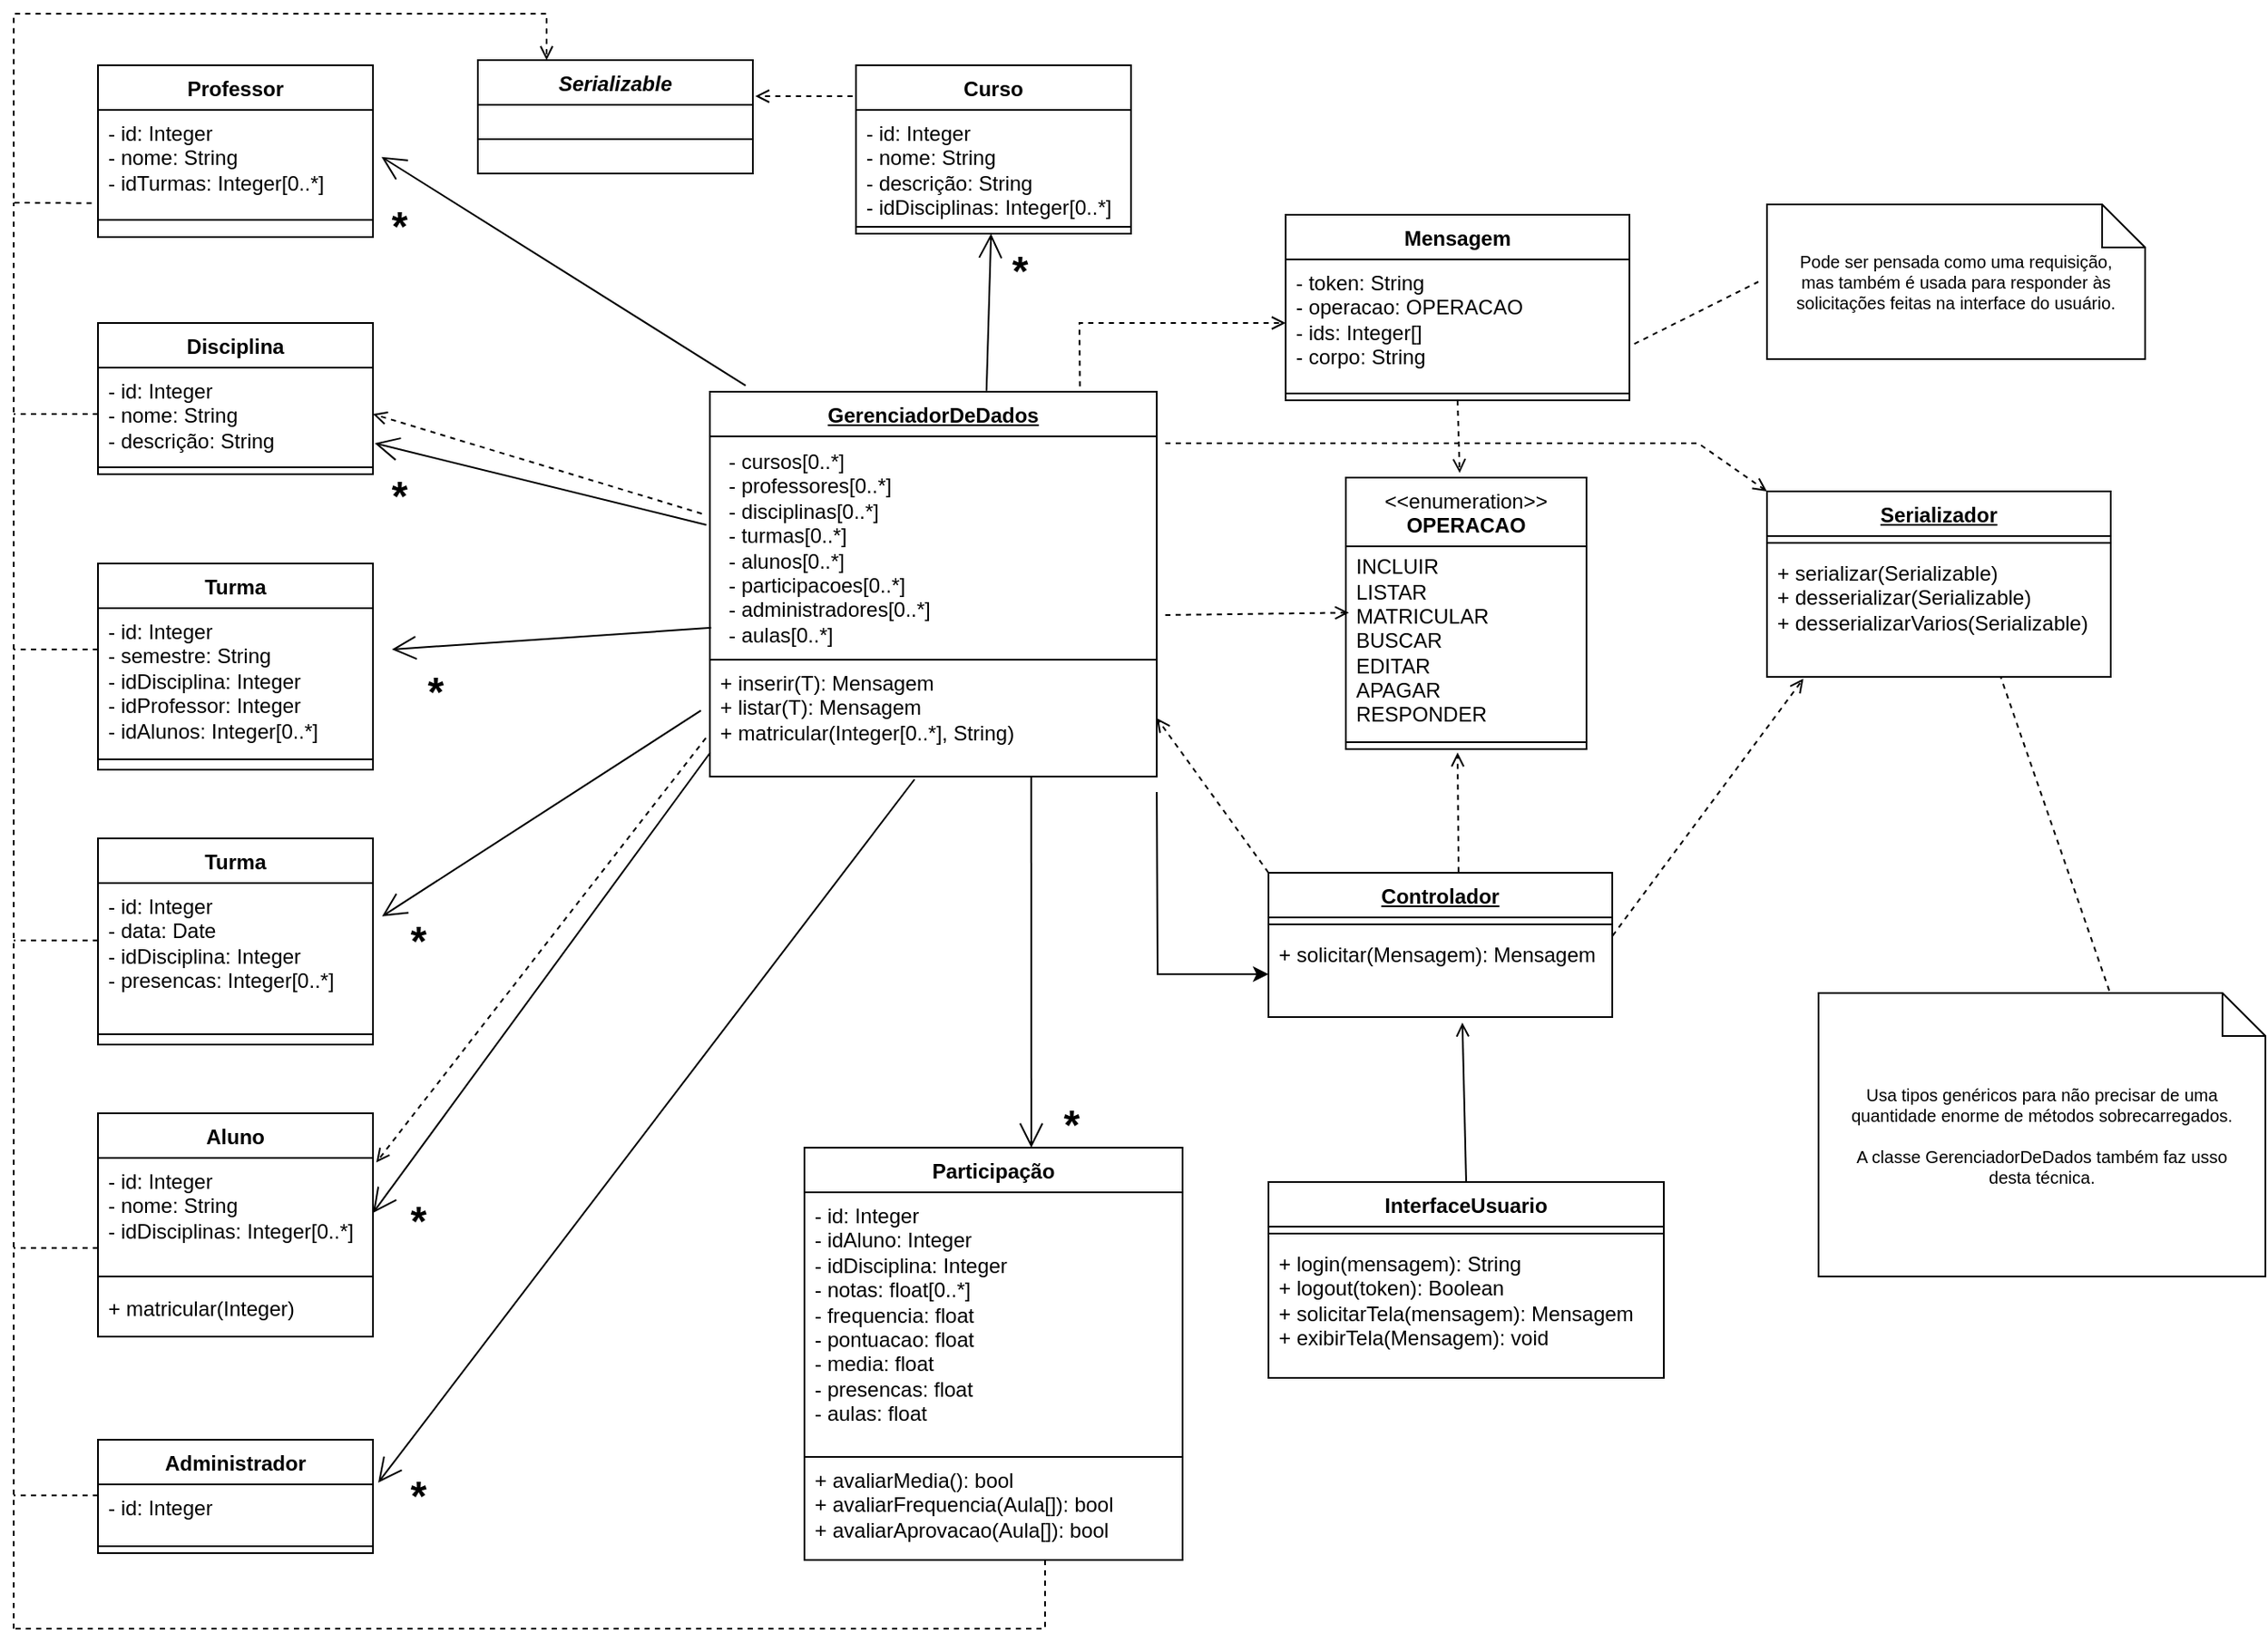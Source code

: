 <mxfile version="23.1.5" type="device">
  <diagram name="Página-1" id="evqLYOdlQefZDWV36I06">
    <mxGraphModel dx="2587" dy="2455" grid="1" gridSize="10" guides="1" tooltips="1" connect="1" arrows="1" fold="1" page="0" pageScale="1" pageWidth="827" pageHeight="1169" math="0" shadow="0">
      <root>
        <mxCell id="0" />
        <mxCell id="1" parent="0" />
        <mxCell id="RMKO6kotr09HRD4WkbEx-7" value="" style="endArrow=open;endFill=1;endSize=12;html=1;rounded=0;entryX=1.031;entryY=0.333;entryDx=0;entryDy=0;entryPerimeter=0;exitX=0.08;exitY=-0.016;exitDx=0;exitDy=0;exitPerimeter=0;" parent="1" source="RMKO6kotr09HRD4WkbEx-42" edge="1">
          <mxGeometry width="160" relative="1" as="geometry">
            <mxPoint x="-368.206" y="-887" as="sourcePoint" />
            <mxPoint x="-466.04" y="-1376.68" as="targetPoint" />
          </mxGeometry>
        </mxCell>
        <mxCell id="RMKO6kotr09HRD4WkbEx-8" value="" style="endArrow=open;endFill=1;endSize=12;html=1;rounded=0;exitX=-0.008;exitY=0.396;exitDx=0;exitDy=0;exitPerimeter=0;" parent="1" source="Co9PbLlmfqyVWT2DBjAQ-30" edge="1">
          <mxGeometry width="160" relative="1" as="geometry">
            <mxPoint x="-186.96" y="-1136.002" as="sourcePoint" />
            <mxPoint x="-470" y="-1210" as="targetPoint" />
          </mxGeometry>
        </mxCell>
        <mxCell id="RMKO6kotr09HRD4WkbEx-9" value="" style="endArrow=open;endFill=1;endSize=12;html=1;rounded=0;entryX=1;entryY=0.5;entryDx=0;entryDy=0;exitX=0.001;exitY=0.794;exitDx=0;exitDy=0;exitPerimeter=0;" parent="1" source="RMKO6kotr09HRD4WkbEx-45" target="RMKO6kotr09HRD4WkbEx-39" edge="1">
          <mxGeometry width="160" relative="1" as="geometry">
            <mxPoint x="-550" y="-753.306" as="sourcePoint" />
            <mxPoint x="-340" y="-750" as="targetPoint" />
          </mxGeometry>
        </mxCell>
        <mxCell id="RMKO6kotr09HRD4WkbEx-10" value="" style="endArrow=open;endFill=1;endSize=12;html=1;rounded=0;exitX=0.003;exitY=0.857;exitDx=0;exitDy=0;exitPerimeter=0;" parent="1" source="Co9PbLlmfqyVWT2DBjAQ-30" edge="1">
          <mxGeometry width="160" relative="1" as="geometry">
            <mxPoint x="-200" y="-950" as="sourcePoint" />
            <mxPoint x="-460" y="-1090" as="targetPoint" />
          </mxGeometry>
        </mxCell>
        <mxCell id="RMKO6kotr09HRD4WkbEx-18" value="Administrador" style="swimlane;fontStyle=1;align=center;verticalAlign=top;childLayout=stackLayout;horizontal=1;startSize=26;horizontalStack=0;resizeParent=1;resizeParentMax=0;resizeLast=0;collapsible=1;marginBottom=0;whiteSpace=wrap;html=1;" parent="1" vertex="1">
          <mxGeometry x="-631" y="-630" width="160" height="66" as="geometry" />
        </mxCell>
        <mxCell id="RMKO6kotr09HRD4WkbEx-19" value="- id: Integer" style="text;strokeColor=none;fillColor=none;align=left;verticalAlign=top;spacingLeft=4;spacingRight=4;overflow=hidden;rotatable=0;points=[[0,0.5],[1,0.5]];portConstraint=eastwest;whiteSpace=wrap;html=1;" parent="RMKO6kotr09HRD4WkbEx-18" vertex="1">
          <mxGeometry y="26" width="160" height="32" as="geometry" />
        </mxCell>
        <mxCell id="RMKO6kotr09HRD4WkbEx-20" value="" style="line;strokeWidth=1;fillColor=none;align=left;verticalAlign=middle;spacingTop=-1;spacingLeft=3;spacingRight=3;rotatable=0;labelPosition=right;points=[];portConstraint=eastwest;strokeColor=inherit;" parent="RMKO6kotr09HRD4WkbEx-18" vertex="1">
          <mxGeometry y="58" width="160" height="8" as="geometry" />
        </mxCell>
        <mxCell id="RMKO6kotr09HRD4WkbEx-22" value="InterfaceUsuario" style="swimlane;fontStyle=1;align=center;verticalAlign=top;childLayout=stackLayout;horizontal=1;startSize=26;horizontalStack=0;resizeParent=1;resizeParentMax=0;resizeLast=0;collapsible=1;marginBottom=0;whiteSpace=wrap;html=1;" parent="1" vertex="1">
          <mxGeometry x="50" y="-780" width="230" height="114" as="geometry" />
        </mxCell>
        <mxCell id="RMKO6kotr09HRD4WkbEx-24" value="" style="line;strokeWidth=1;fillColor=none;align=left;verticalAlign=middle;spacingTop=-1;spacingLeft=3;spacingRight=3;rotatable=0;labelPosition=right;points=[];portConstraint=eastwest;strokeColor=inherit;" parent="RMKO6kotr09HRD4WkbEx-22" vertex="1">
          <mxGeometry y="26" width="230" height="8" as="geometry" />
        </mxCell>
        <mxCell id="RMKO6kotr09HRD4WkbEx-25" value="+ login(mensagem): String&lt;br&gt;+ logout(token): Boolean&lt;br&gt;+ solicitarTela(mensagem): Mensagem&lt;br&gt;+ exibirTela(Mensagem): void" style="text;strokeColor=none;fillColor=none;align=left;verticalAlign=top;spacingLeft=4;spacingRight=4;overflow=hidden;rotatable=0;points=[[0,0.5],[1,0.5]];portConstraint=eastwest;whiteSpace=wrap;html=1;" parent="RMKO6kotr09HRD4WkbEx-22" vertex="1">
          <mxGeometry y="34" width="230" height="80" as="geometry" />
        </mxCell>
        <mxCell id="RMKO6kotr09HRD4WkbEx-26" value="Professor" style="swimlane;fontStyle=1;align=center;verticalAlign=top;childLayout=stackLayout;horizontal=1;startSize=26;horizontalStack=0;resizeParent=1;resizeParentMax=0;resizeLast=0;collapsible=1;marginBottom=0;whiteSpace=wrap;html=1;" parent="1" vertex="1">
          <mxGeometry x="-631" y="-1430" width="160" height="100" as="geometry" />
        </mxCell>
        <mxCell id="RMKO6kotr09HRD4WkbEx-27" value="- id: Integer&lt;br&gt;- nome: String&lt;br&gt;- idTurmas: Integer[0..*]" style="text;strokeColor=none;fillColor=none;align=left;verticalAlign=top;spacingLeft=4;spacingRight=4;overflow=hidden;rotatable=0;points=[[0,0.5],[1,0.5]];portConstraint=eastwest;whiteSpace=wrap;html=1;" parent="RMKO6kotr09HRD4WkbEx-26" vertex="1">
          <mxGeometry y="26" width="160" height="54" as="geometry" />
        </mxCell>
        <mxCell id="RMKO6kotr09HRD4WkbEx-28" value="" style="line;strokeWidth=1;fillColor=none;align=left;verticalAlign=middle;spacingTop=-1;spacingLeft=3;spacingRight=3;rotatable=0;labelPosition=right;points=[];portConstraint=eastwest;strokeColor=inherit;" parent="RMKO6kotr09HRD4WkbEx-26" vertex="1">
          <mxGeometry y="80" width="160" height="20" as="geometry" />
        </mxCell>
        <mxCell id="RMKO6kotr09HRD4WkbEx-30" value="Disciplina" style="swimlane;fontStyle=1;align=center;verticalAlign=top;childLayout=stackLayout;horizontal=1;startSize=26;horizontalStack=0;resizeParent=1;resizeParentMax=0;resizeLast=0;collapsible=1;marginBottom=0;whiteSpace=wrap;html=1;" parent="1" vertex="1">
          <mxGeometry x="-631" y="-1280" width="160" height="88" as="geometry" />
        </mxCell>
        <mxCell id="RMKO6kotr09HRD4WkbEx-31" value="- id: Integer&lt;div&gt;- nome: String&lt;/div&gt;- descrição: String" style="text;strokeColor=none;fillColor=none;align=left;verticalAlign=top;spacingLeft=4;spacingRight=4;overflow=hidden;rotatable=0;points=[[0,0.5],[1,0.5]];portConstraint=eastwest;whiteSpace=wrap;html=1;" parent="RMKO6kotr09HRD4WkbEx-30" vertex="1">
          <mxGeometry y="26" width="160" height="54" as="geometry" />
        </mxCell>
        <mxCell id="RMKO6kotr09HRD4WkbEx-32" value="" style="line;strokeWidth=1;fillColor=none;align=left;verticalAlign=middle;spacingTop=-1;spacingLeft=3;spacingRight=3;rotatable=0;labelPosition=right;points=[];portConstraint=eastwest;strokeColor=inherit;" parent="RMKO6kotr09HRD4WkbEx-30" vertex="1">
          <mxGeometry y="80" width="160" height="8" as="geometry" />
        </mxCell>
        <mxCell id="RMKO6kotr09HRD4WkbEx-34" value="Turma" style="swimlane;fontStyle=1;align=center;verticalAlign=top;childLayout=stackLayout;horizontal=1;startSize=26;horizontalStack=0;resizeParent=1;resizeParentMax=0;resizeLast=0;collapsible=1;marginBottom=0;whiteSpace=wrap;html=1;" parent="1" vertex="1">
          <mxGeometry x="-631" y="-1140" width="160" height="120" as="geometry" />
        </mxCell>
        <mxCell id="RMKO6kotr09HRD4WkbEx-35" value="&lt;div&gt;- id: Integer&lt;/div&gt;&lt;div&gt;- semestre: String&lt;br&gt;&lt;/div&gt;&lt;div&gt;- idDisciplina: Integer&lt;/div&gt;&lt;div&gt;- idProfessor: Integer&lt;/div&gt;&lt;div&gt;- idAlunos: Integer[0..*]&lt;/div&gt;" style="text;strokeColor=none;fillColor=none;align=left;verticalAlign=top;spacingLeft=4;spacingRight=4;overflow=hidden;rotatable=0;points=[[0,0.5],[1,0.5]];portConstraint=eastwest;whiteSpace=wrap;html=1;" parent="RMKO6kotr09HRD4WkbEx-34" vertex="1">
          <mxGeometry y="26" width="160" height="84" as="geometry" />
        </mxCell>
        <mxCell id="RMKO6kotr09HRD4WkbEx-36" value="" style="line;strokeWidth=1;fillColor=none;align=left;verticalAlign=middle;spacingTop=-1;spacingLeft=3;spacingRight=3;rotatable=0;labelPosition=right;points=[];portConstraint=eastwest;strokeColor=inherit;" parent="RMKO6kotr09HRD4WkbEx-34" vertex="1">
          <mxGeometry y="110" width="160" height="8" as="geometry" />
        </mxCell>
        <mxCell id="RMKO6kotr09HRD4WkbEx-37" value="&lt;div&gt;&lt;br&gt;&lt;/div&gt;" style="text;strokeColor=none;fillColor=none;align=left;verticalAlign=top;spacingLeft=4;spacingRight=4;overflow=hidden;rotatable=0;points=[[0,0.5],[1,0.5]];portConstraint=eastwest;whiteSpace=wrap;html=1;" parent="RMKO6kotr09HRD4WkbEx-34" vertex="1">
          <mxGeometry y="118" width="160" height="2" as="geometry" />
        </mxCell>
        <mxCell id="RMKO6kotr09HRD4WkbEx-38" value="Aluno" style="swimlane;fontStyle=1;align=center;verticalAlign=top;childLayout=stackLayout;horizontal=1;startSize=26;horizontalStack=0;resizeParent=1;resizeParentMax=0;resizeLast=0;collapsible=1;marginBottom=0;whiteSpace=wrap;html=1;" parent="1" vertex="1">
          <mxGeometry x="-631" y="-820" width="160" height="130" as="geometry" />
        </mxCell>
        <mxCell id="RMKO6kotr09HRD4WkbEx-39" value="&lt;div&gt;- id: Integer&lt;/div&gt;&lt;div&gt;- nome: String&lt;/div&gt;&lt;div&gt;- idDisciplinas: Integer[0..*]&lt;br&gt;&lt;/div&gt;" style="text;strokeColor=none;fillColor=none;align=left;verticalAlign=top;spacingLeft=4;spacingRight=4;overflow=hidden;rotatable=0;points=[[0,0.5],[1,0.5]];portConstraint=eastwest;whiteSpace=wrap;html=1;" parent="RMKO6kotr09HRD4WkbEx-38" vertex="1">
          <mxGeometry y="26" width="160" height="64" as="geometry" />
        </mxCell>
        <mxCell id="RMKO6kotr09HRD4WkbEx-40" value="" style="line;strokeWidth=1;fillColor=none;align=left;verticalAlign=middle;spacingTop=-1;spacingLeft=3;spacingRight=3;rotatable=0;labelPosition=right;points=[];portConstraint=eastwest;strokeColor=inherit;" parent="RMKO6kotr09HRD4WkbEx-38" vertex="1">
          <mxGeometry y="90" width="160" height="10" as="geometry" />
        </mxCell>
        <mxCell id="Co9PbLlmfqyVWT2DBjAQ-34" value="+ matricular(Integer)" style="text;strokeColor=none;fillColor=none;align=left;verticalAlign=top;spacingLeft=4;spacingRight=4;overflow=hidden;rotatable=0;points=[[0,0.5],[1,0.5]];portConstraint=eastwest;whiteSpace=wrap;html=1;" parent="RMKO6kotr09HRD4WkbEx-38" vertex="1">
          <mxGeometry y="100" width="160" height="30" as="geometry" />
        </mxCell>
        <mxCell id="RMKO6kotr09HRD4WkbEx-42" value="&lt;u&gt;GerenciadorDeDados&lt;/u&gt;" style="swimlane;fontStyle=1;align=center;verticalAlign=top;childLayout=stackLayout;horizontal=1;startSize=26;horizontalStack=0;resizeParent=1;resizeParentMax=0;resizeLast=0;collapsible=1;marginBottom=0;whiteSpace=wrap;html=1;" parent="1" vertex="1">
          <mxGeometry x="-275" y="-1240" width="260" height="224" as="geometry" />
        </mxCell>
        <mxCell id="Co9PbLlmfqyVWT2DBjAQ-30" value="- cursos[0..*]&lt;br&gt;- professores[0..*]&lt;br&gt;- disciplinas[0..*]&lt;br&gt;- turmas[0..*]&lt;br&gt;- alunos[0..*]&lt;br&gt;- participacoes[0..*]&lt;br&gt;- administradores[0..*]&lt;br&gt;- aulas[0..*]" style="text;html=1;align=left;verticalAlign=middle;resizable=0;points=[];autosize=1;strokeColor=default;fillColor=none;spacingLeft=9;" parent="RMKO6kotr09HRD4WkbEx-42" vertex="1">
          <mxGeometry y="26" width="260" height="130" as="geometry" />
        </mxCell>
        <mxCell id="RMKO6kotr09HRD4WkbEx-45" value="+ inserir(T): Mensagem&lt;br&gt;+ listar(T): Mensagem&lt;br&gt;+ matricular(Integer[0..*], String)" style="text;strokeColor=none;fillColor=none;align=left;verticalAlign=top;spacingLeft=4;spacingRight=4;overflow=hidden;rotatable=0;points=[[0,0.5],[1,0.5]];portConstraint=eastwest;whiteSpace=wrap;html=1;" parent="RMKO6kotr09HRD4WkbEx-42" vertex="1">
          <mxGeometry y="156" width="260" height="68" as="geometry" />
        </mxCell>
        <mxCell id="RMKO6kotr09HRD4WkbEx-46" value="Curso" style="swimlane;fontStyle=1;align=center;verticalAlign=top;childLayout=stackLayout;horizontal=1;startSize=26;horizontalStack=0;resizeParent=1;resizeParentMax=0;resizeLast=0;collapsible=1;marginBottom=0;whiteSpace=wrap;html=1;" parent="1" vertex="1">
          <mxGeometry x="-190" y="-1430" width="160" height="98" as="geometry" />
        </mxCell>
        <mxCell id="RMKO6kotr09HRD4WkbEx-47" value="&lt;div&gt;- id: Integer&lt;/div&gt;&lt;div&gt;- nome: String&lt;/div&gt;&lt;div&gt;- descrição: String&lt;br&gt;&lt;/div&gt;&lt;div&gt;- idDisciplinas: Integer[0..*]&lt;/div&gt;" style="text;strokeColor=none;fillColor=none;align=left;verticalAlign=top;spacingLeft=4;spacingRight=4;overflow=hidden;rotatable=0;points=[[0,0.5],[1,0.5]];portConstraint=eastwest;whiteSpace=wrap;html=1;" parent="RMKO6kotr09HRD4WkbEx-46" vertex="1">
          <mxGeometry y="26" width="160" height="64" as="geometry" />
        </mxCell>
        <mxCell id="RMKO6kotr09HRD4WkbEx-48" value="" style="line;strokeWidth=1;fillColor=none;align=left;verticalAlign=middle;spacingTop=-1;spacingLeft=3;spacingRight=3;rotatable=0;labelPosition=right;points=[];portConstraint=eastwest;strokeColor=inherit;" parent="RMKO6kotr09HRD4WkbEx-46" vertex="1">
          <mxGeometry y="90" width="160" height="8" as="geometry" />
        </mxCell>
        <mxCell id="RMKO6kotr09HRD4WkbEx-51" value="" style="endArrow=open;endFill=1;endSize=12;html=1;rounded=0;exitX=0.619;exitY=-0.003;exitDx=0;exitDy=0;exitPerimeter=0;" parent="1" source="RMKO6kotr09HRD4WkbEx-42" target="RMKO6kotr09HRD4WkbEx-46" edge="1">
          <mxGeometry width="160" relative="1" as="geometry">
            <mxPoint x="-531" y="-870" as="sourcePoint" />
            <mxPoint x="-419" y="-1040" as="targetPoint" />
          </mxGeometry>
        </mxCell>
        <mxCell id="RMKO6kotr09HRD4WkbEx-62" value="" style="endArrow=open;endFill=1;endSize=12;html=1;rounded=0;entryX=1.019;entryY=-0.031;entryDx=0;entryDy=0;entryPerimeter=0;exitX=0.458;exitY=1.024;exitDx=0;exitDy=0;exitPerimeter=0;" parent="1" source="RMKO6kotr09HRD4WkbEx-45" target="RMKO6kotr09HRD4WkbEx-19" edge="1">
          <mxGeometry width="160" relative="1" as="geometry">
            <mxPoint x="-130" y="-980" as="sourcePoint" />
            <mxPoint x="-117" y="-746" as="targetPoint" />
          </mxGeometry>
        </mxCell>
        <mxCell id="RMKO6kotr09HRD4WkbEx-67" value="Participação" style="swimlane;fontStyle=1;align=center;verticalAlign=top;childLayout=stackLayout;horizontal=1;startSize=26;horizontalStack=0;resizeParent=1;resizeParentMax=0;resizeLast=0;collapsible=1;marginBottom=0;whiteSpace=wrap;html=1;" parent="1" vertex="1">
          <mxGeometry x="-220" y="-800" width="220" height="240" as="geometry" />
        </mxCell>
        <mxCell id="RMKO6kotr09HRD4WkbEx-68" value="&lt;div&gt;- id: Integer&lt;/div&gt;&lt;div&gt;- idAluno: Integer&lt;/div&gt;&lt;div&gt;- idDisciplina: Integer&lt;/div&gt;&lt;div&gt;- notas: float[0..*]&lt;/div&gt;&lt;div&gt;- frequencia: float&lt;br&gt;&lt;/div&gt;&lt;div&gt;- pontuacao: float&lt;/div&gt;&lt;div&gt;- media: float&lt;/div&gt;&lt;div&gt;- presencas: float&lt;/div&gt;&lt;div&gt;- aulas: float&lt;/div&gt;" style="text;strokeColor=none;fillColor=none;align=left;verticalAlign=top;spacingLeft=4;spacingRight=4;overflow=hidden;rotatable=0;points=[[0,0.5],[1,0.5]];portConstraint=eastwest;whiteSpace=wrap;html=1;" parent="RMKO6kotr09HRD4WkbEx-67" vertex="1">
          <mxGeometry y="26" width="220" height="154" as="geometry" />
        </mxCell>
        <mxCell id="Co9PbLlmfqyVWT2DBjAQ-3" value="&lt;div&gt;+ avaliarMedia(): bool&lt;/div&gt;&lt;div&gt;+ avaliarFrequencia(Aula[]): bool&lt;/div&gt;&lt;div&gt;+ avaliarAprovacao(Aula[]): bool&lt;/div&gt;" style="text;strokeColor=default;fillColor=none;align=left;verticalAlign=top;spacingLeft=4;spacingRight=4;overflow=hidden;rotatable=0;points=[[0,0.5],[1,0.5]];portConstraint=eastwest;whiteSpace=wrap;html=1;" parent="RMKO6kotr09HRD4WkbEx-67" vertex="1">
          <mxGeometry y="180" width="220" height="60" as="geometry" />
        </mxCell>
        <mxCell id="RMKO6kotr09HRD4WkbEx-71" value="" style="endArrow=open;endFill=1;endSize=12;html=1;rounded=0;exitX=0.719;exitY=1.008;exitDx=0;exitDy=0;exitPerimeter=0;entryX=0.6;entryY=0;entryDx=0;entryDy=0;entryPerimeter=0;" parent="1" source="RMKO6kotr09HRD4WkbEx-45" target="RMKO6kotr09HRD4WkbEx-67" edge="1">
          <mxGeometry width="160" relative="1" as="geometry">
            <mxPoint x="-200" y="-974" as="sourcePoint" />
            <mxPoint x="-630" y="-956" as="targetPoint" />
          </mxGeometry>
        </mxCell>
        <mxCell id="RMKO6kotr09HRD4WkbEx-75" value="&lt;font style=&quot;font-size: 24px;&quot;&gt;*&lt;/font&gt;" style="text;align=center;fontStyle=1;verticalAlign=middle;spacingLeft=3;spacingRight=3;strokeColor=none;rotatable=0;points=[[0,0.5],[1,0.5]];portConstraint=eastwest;html=1;" parent="1" vertex="1">
          <mxGeometry x="-110" y="-1323" width="30" height="26" as="geometry" />
        </mxCell>
        <mxCell id="RMKO6kotr09HRD4WkbEx-76" value="&lt;font style=&quot;font-size: 24px;&quot;&gt;*&lt;/font&gt;" style="text;align=center;fontStyle=1;verticalAlign=middle;spacingLeft=3;spacingRight=3;strokeColor=none;rotatable=0;points=[[0,0.5],[1,0.5]];portConstraint=eastwest;html=1;" parent="1" vertex="1">
          <mxGeometry x="-471" y="-1349" width="30" height="26" as="geometry" />
        </mxCell>
        <mxCell id="RMKO6kotr09HRD4WkbEx-77" value="&lt;font style=&quot;font-size: 24px;&quot;&gt;*&lt;/font&gt;" style="text;align=center;fontStyle=1;verticalAlign=middle;spacingLeft=3;spacingRight=3;strokeColor=none;rotatable=0;points=[[0,0.5],[1,0.5]];portConstraint=eastwest;html=1;" parent="1" vertex="1">
          <mxGeometry x="-471" y="-1192" width="30" height="26" as="geometry" />
        </mxCell>
        <mxCell id="RMKO6kotr09HRD4WkbEx-78" value="&lt;font style=&quot;font-size: 24px;&quot;&gt;*&lt;/font&gt;" style="text;align=center;fontStyle=1;verticalAlign=middle;spacingLeft=3;spacingRight=3;strokeColor=none;rotatable=0;points=[[0,0.5],[1,0.5]];portConstraint=eastwest;html=1;" parent="1" vertex="1">
          <mxGeometry x="-450" y="-1080" width="30" height="30" as="geometry" />
        </mxCell>
        <mxCell id="RMKO6kotr09HRD4WkbEx-79" value="&lt;font style=&quot;font-size: 24px;&quot;&gt;*&lt;/font&gt;" style="text;align=center;fontStyle=1;verticalAlign=middle;spacingLeft=3;spacingRight=3;strokeColor=none;rotatable=0;points=[[0,0.5],[1,0.5]];portConstraint=eastwest;html=1;" parent="1" vertex="1">
          <mxGeometry x="-460" y="-770" width="30" height="26" as="geometry" />
        </mxCell>
        <mxCell id="RMKO6kotr09HRD4WkbEx-80" value="&lt;font style=&quot;font-size: 24px;&quot;&gt;*&lt;/font&gt;" style="text;align=center;fontStyle=1;verticalAlign=middle;spacingLeft=3;spacingRight=3;strokeColor=none;rotatable=0;points=[[0,0.5],[1,0.5]];portConstraint=eastwest;html=1;" parent="1" vertex="1">
          <mxGeometry x="-460" y="-610" width="30" height="25" as="geometry" />
        </mxCell>
        <mxCell id="RMKO6kotr09HRD4WkbEx-81" value="&lt;font style=&quot;font-size: 24px;&quot;&gt;*&lt;/font&gt;" style="text;align=center;fontStyle=1;verticalAlign=middle;spacingLeft=3;spacingRight=3;strokeColor=none;rotatable=0;points=[[0,0.5],[1,0.5]];portConstraint=eastwest;html=1;" parent="1" vertex="1">
          <mxGeometry x="-80" y="-826" width="30" height="26" as="geometry" />
        </mxCell>
        <mxCell id="emz3BBwZMGsStCKL-ABv-24" value="&lt;u&gt;Controlador&lt;/u&gt;" style="swimlane;fontStyle=1;align=center;verticalAlign=top;childLayout=stackLayout;horizontal=1;startSize=26;horizontalStack=0;resizeParent=1;resizeParentMax=0;resizeLast=0;collapsible=1;marginBottom=0;whiteSpace=wrap;html=1;" parent="1" vertex="1">
          <mxGeometry x="50" y="-960" width="200" height="84" as="geometry" />
        </mxCell>
        <mxCell id="emz3BBwZMGsStCKL-ABv-26" value="" style="line;strokeWidth=1;fillColor=none;align=left;verticalAlign=middle;spacingTop=-1;spacingLeft=3;spacingRight=3;rotatable=0;labelPosition=right;points=[];portConstraint=eastwest;strokeColor=inherit;" parent="emz3BBwZMGsStCKL-ABv-24" vertex="1">
          <mxGeometry y="26" width="200" height="8" as="geometry" />
        </mxCell>
        <mxCell id="emz3BBwZMGsStCKL-ABv-27" value="+ solicitar(Mensagem): Mensagem" style="text;strokeColor=none;fillColor=none;align=left;verticalAlign=top;spacingLeft=4;spacingRight=4;overflow=hidden;rotatable=0;points=[[0,0.5],[1,0.5]];portConstraint=eastwest;whiteSpace=wrap;html=1;" parent="emz3BBwZMGsStCKL-ABv-24" vertex="1">
          <mxGeometry y="34" width="200" height="50" as="geometry" />
        </mxCell>
        <mxCell id="emz3BBwZMGsStCKL-ABv-36" value="Mensagem" style="swimlane;fontStyle=1;align=center;verticalAlign=top;childLayout=stackLayout;horizontal=1;startSize=26;horizontalStack=0;resizeParent=1;resizeParentMax=0;resizeLast=0;collapsible=1;marginBottom=0;whiteSpace=wrap;html=1;" parent="1" vertex="1">
          <mxGeometry x="60" y="-1343" width="200" height="108" as="geometry" />
        </mxCell>
        <mxCell id="emz3BBwZMGsStCKL-ABv-37" value="- token: String&lt;br&gt;- operacao: OPERACAO&lt;div&gt;- ids: Integer[]&lt;/div&gt;&lt;div&gt;- corpo: String&lt;/div&gt;" style="text;strokeColor=none;fillColor=none;align=left;verticalAlign=top;spacingLeft=4;spacingRight=4;overflow=hidden;rotatable=0;points=[[0,0.5],[1,0.5]];portConstraint=eastwest;whiteSpace=wrap;html=1;" parent="emz3BBwZMGsStCKL-ABv-36" vertex="1">
          <mxGeometry y="26" width="200" height="74" as="geometry" />
        </mxCell>
        <mxCell id="emz3BBwZMGsStCKL-ABv-38" value="" style="line;strokeWidth=1;fillColor=none;align=left;verticalAlign=middle;spacingTop=-1;spacingLeft=3;spacingRight=3;rotatable=0;labelPosition=right;points=[];portConstraint=eastwest;strokeColor=inherit;" parent="emz3BBwZMGsStCKL-ABv-36" vertex="1">
          <mxGeometry y="100" width="200" height="8" as="geometry" />
        </mxCell>
        <mxCell id="emz3BBwZMGsStCKL-ABv-43" value="&amp;lt;&amp;lt;enumeration&amp;gt;&amp;gt;&lt;br&gt;&lt;b&gt;OPERACAO&lt;/b&gt;" style="swimlane;fontStyle=0;align=center;verticalAlign=top;childLayout=stackLayout;horizontal=1;startSize=40;horizontalStack=0;resizeParent=1;resizeParentMax=0;resizeLast=0;collapsible=0;marginBottom=0;html=1;whiteSpace=wrap;" parent="1" vertex="1">
          <mxGeometry x="95" y="-1190" width="140" height="158" as="geometry" />
        </mxCell>
        <mxCell id="emz3BBwZMGsStCKL-ABv-45" value="INCLUIR&lt;br&gt;LISTAR&lt;br&gt;MATRICULAR&lt;br&gt;BUSCAR&lt;br&gt;EDITAR&lt;br&gt;APAGAR&lt;br&gt;RESPONDER" style="text;html=1;strokeColor=none;fillColor=none;align=left;verticalAlign=middle;spacingLeft=4;spacingRight=4;overflow=hidden;rotatable=0;points=[[0,0.5],[1,0.5]];portConstraint=eastwest;whiteSpace=wrap;" parent="emz3BBwZMGsStCKL-ABv-43" vertex="1">
          <mxGeometry y="40" width="140" height="110" as="geometry" />
        </mxCell>
        <mxCell id="emz3BBwZMGsStCKL-ABv-48" value="" style="line;strokeWidth=1;fillColor=none;align=left;verticalAlign=middle;spacingTop=-1;spacingLeft=3;spacingRight=3;rotatable=0;labelPosition=right;points=[];portConstraint=eastwest;" parent="emz3BBwZMGsStCKL-ABv-43" vertex="1">
          <mxGeometry y="150" width="140" height="8" as="geometry" />
        </mxCell>
        <mxCell id="emz3BBwZMGsStCKL-ABv-51" style="rounded=0;orthogonalLoop=1;jettySize=auto;html=1;dashed=1;endArrow=open;endFill=0;entryX=0;entryY=0;entryDx=0;entryDy=0;" parent="1" target="Co9PbLlmfqyVWT2DBjAQ-35" edge="1">
          <mxGeometry relative="1" as="geometry">
            <mxPoint x="-10" y="-1210" as="sourcePoint" />
            <mxPoint x="340" y="-1210" as="targetPoint" />
            <Array as="points">
              <mxPoint x="300" y="-1210" />
            </Array>
          </mxGeometry>
        </mxCell>
        <mxCell id="emz3BBwZMGsStCKL-ABv-60" style="rounded=0;orthogonalLoop=1;jettySize=auto;html=1;endArrow=open;endFill=0;exitX=0.5;exitY=0;exitDx=0;exitDy=0;entryX=0.564;entryY=1.064;entryDx=0;entryDy=0;entryPerimeter=0;" parent="1" source="RMKO6kotr09HRD4WkbEx-22" target="emz3BBwZMGsStCKL-ABv-27" edge="1">
          <mxGeometry relative="1" as="geometry">
            <mxPoint x="382" y="-1063.5" as="sourcePoint" />
            <mxPoint x="250.38" y="-1060.008" as="targetPoint" />
          </mxGeometry>
        </mxCell>
        <mxCell id="emz3BBwZMGsStCKL-ABv-65" style="rounded=0;orthogonalLoop=1;jettySize=auto;html=1;endArrow=open;endFill=0;entryX=1;entryY=0.5;entryDx=0;entryDy=0;dashed=1;exitX=0;exitY=0;exitDx=0;exitDy=0;" parent="1" source="emz3BBwZMGsStCKL-ABv-24" target="RMKO6kotr09HRD4WkbEx-45" edge="1">
          <mxGeometry relative="1" as="geometry">
            <mxPoint x="40" y="-1050" as="sourcePoint" />
            <mxPoint x="-30" y="-984" as="targetPoint" />
          </mxGeometry>
        </mxCell>
        <mxCell id="emz3BBwZMGsStCKL-ABv-67" value="&lt;blockquote style=&quot;margin: 0 0 0 40px; border: none; padding: 0px;&quot;&gt;&lt;/blockquote&gt;&lt;blockquote style=&quot;margin: 0 0 0 40px; border: none; padding: 0px;&quot;&gt;&lt;/blockquote&gt;&lt;span style=&quot;background-color: initial; font-size: 10px;&quot;&gt;&lt;div style=&quot;&quot;&gt;Pode ser pensada como uma requisição, mas também é usada para responder às solicitações feitas na interface do usuário.&lt;/div&gt;&lt;/span&gt;&lt;blockquote style=&quot;margin: 0 0 0 40px; border: none; padding: 0px;&quot;&gt;&lt;/blockquote&gt;&lt;blockquote style=&quot;margin: 0 0 0 40px; border: none; padding: 0px;&quot;&gt;&lt;/blockquote&gt;" style="shape=note2;boundedLbl=1;whiteSpace=wrap;html=1;size=25;verticalAlign=middle;align=center;perimeterSpacing=5;spacing=13;" parent="1" vertex="1">
          <mxGeometry x="340" y="-1349" width="220" height="90" as="geometry" />
        </mxCell>
        <mxCell id="emz3BBwZMGsStCKL-ABv-68" style="rounded=0;orthogonalLoop=1;jettySize=auto;html=1;entryX=0;entryY=0.5;entryDx=0;entryDy=0;endArrow=none;endFill=0;dashed=1;exitX=1.014;exitY=0.665;exitDx=0;exitDy=0;exitPerimeter=0;entryPerimeter=0;" parent="1" source="emz3BBwZMGsStCKL-ABv-37" target="emz3BBwZMGsStCKL-ABv-67" edge="1">
          <mxGeometry relative="1" as="geometry">
            <mxPoint x="510" y="-1294.75" as="sourcePoint" />
            <mxPoint x="450" y="-1400.75" as="targetPoint" />
          </mxGeometry>
        </mxCell>
        <mxCell id="jgdFR0qIxsH-nrW1u-S5-1" style="rounded=0;orthogonalLoop=1;jettySize=auto;html=1;dashed=1;endArrow=open;endFill=0;exitX=0.828;exitY=-0.014;exitDx=0;exitDy=0;entryX=0;entryY=0.5;entryDx=0;entryDy=0;exitPerimeter=0;" parent="1" source="RMKO6kotr09HRD4WkbEx-42" target="emz3BBwZMGsStCKL-ABv-37" edge="1">
          <mxGeometry relative="1" as="geometry">
            <mxPoint x="380" y="-1263" as="sourcePoint" />
            <mxPoint x="218" y="-1389" as="targetPoint" />
            <Array as="points">
              <mxPoint x="-60" y="-1280" />
            </Array>
          </mxGeometry>
        </mxCell>
        <mxCell id="Co9PbLlmfqyVWT2DBjAQ-7" value="Turma" style="swimlane;fontStyle=1;align=center;verticalAlign=top;childLayout=stackLayout;horizontal=1;startSize=26;horizontalStack=0;resizeParent=1;resizeParentMax=0;resizeLast=0;collapsible=1;marginBottom=0;whiteSpace=wrap;html=1;" parent="1" vertex="1">
          <mxGeometry x="-631" y="-980" width="160" height="120" as="geometry" />
        </mxCell>
        <mxCell id="Co9PbLlmfqyVWT2DBjAQ-8" value="&lt;div&gt;- id: Integer&lt;/div&gt;&lt;div&gt;- data: Date&lt;br&gt;&lt;/div&gt;&lt;div&gt;- idDisciplina: Integer&lt;/div&gt;&lt;div&gt;- presencas: Integer[0..*]&lt;/div&gt;" style="text;strokeColor=none;fillColor=none;align=left;verticalAlign=top;spacingLeft=4;spacingRight=4;overflow=hidden;rotatable=0;points=[[0,0.5],[1,0.5]];portConstraint=eastwest;whiteSpace=wrap;html=1;" parent="Co9PbLlmfqyVWT2DBjAQ-7" vertex="1">
          <mxGeometry y="26" width="160" height="84" as="geometry" />
        </mxCell>
        <mxCell id="Co9PbLlmfqyVWT2DBjAQ-9" value="" style="line;strokeWidth=1;fillColor=none;align=left;verticalAlign=middle;spacingTop=-1;spacingLeft=3;spacingRight=3;rotatable=0;labelPosition=right;points=[];portConstraint=eastwest;strokeColor=inherit;" parent="Co9PbLlmfqyVWT2DBjAQ-7" vertex="1">
          <mxGeometry y="110" width="160" height="8" as="geometry" />
        </mxCell>
        <mxCell id="Co9PbLlmfqyVWT2DBjAQ-10" value="&lt;div&gt;&lt;br&gt;&lt;/div&gt;" style="text;strokeColor=none;fillColor=none;align=left;verticalAlign=top;spacingLeft=4;spacingRight=4;overflow=hidden;rotatable=0;points=[[0,0.5],[1,0.5]];portConstraint=eastwest;whiteSpace=wrap;html=1;" parent="Co9PbLlmfqyVWT2DBjAQ-7" vertex="1">
          <mxGeometry y="118" width="160" height="2" as="geometry" />
        </mxCell>
        <mxCell id="Co9PbLlmfqyVWT2DBjAQ-11" value="&lt;font style=&quot;font-size: 24px;&quot;&gt;*&lt;/font&gt;" style="text;align=center;fontStyle=1;verticalAlign=middle;spacingLeft=3;spacingRight=3;strokeColor=none;rotatable=0;points=[[0,0.5],[1,0.5]];portConstraint=eastwest;html=1;" parent="1" vertex="1">
          <mxGeometry x="-460" y="-935" width="30" height="30" as="geometry" />
        </mxCell>
        <mxCell id="Co9PbLlmfqyVWT2DBjAQ-12" value="" style="endArrow=open;endFill=1;endSize=12;html=1;rounded=0;exitX=-0.02;exitY=0.435;exitDx=0;exitDy=0;exitPerimeter=0;entryX=1.033;entryY=0.231;entryDx=0;entryDy=0;entryPerimeter=0;" parent="1" source="RMKO6kotr09HRD4WkbEx-45" target="Co9PbLlmfqyVWT2DBjAQ-8" edge="1">
          <mxGeometry width="160" relative="1" as="geometry">
            <mxPoint x="-269" y="-1059" as="sourcePoint" />
            <mxPoint x="-460" y="-1050" as="targetPoint" />
          </mxGeometry>
        </mxCell>
        <mxCell id="Co9PbLlmfqyVWT2DBjAQ-13" value="&lt;i&gt;Serializable&lt;/i&gt;&lt;div&gt;&lt;br/&gt;&lt;/div&gt;" style="swimlane;fontStyle=1;align=center;verticalAlign=top;childLayout=stackLayout;horizontal=1;startSize=26;horizontalStack=0;resizeParent=1;resizeParentMax=0;resizeLast=0;collapsible=1;marginBottom=0;whiteSpace=wrap;html=1;" parent="1" vertex="1">
          <mxGeometry x="-410" y="-1433" width="160" height="66" as="geometry" />
        </mxCell>
        <mxCell id="Co9PbLlmfqyVWT2DBjAQ-15" value="" style="line;strokeWidth=1;fillColor=none;align=left;verticalAlign=middle;spacingTop=-1;spacingLeft=3;spacingRight=3;rotatable=0;labelPosition=right;points=[];portConstraint=eastwest;strokeColor=inherit;" parent="Co9PbLlmfqyVWT2DBjAQ-13" vertex="1">
          <mxGeometry y="26" width="160" height="40" as="geometry" />
        </mxCell>
        <mxCell id="Co9PbLlmfqyVWT2DBjAQ-18" style="rounded=0;orthogonalLoop=1;jettySize=auto;html=1;dashed=1;endArrow=none;endFill=0;" parent="1" edge="1">
          <mxGeometry relative="1" as="geometry">
            <mxPoint x="-680" y="-520" as="sourcePoint" />
            <mxPoint x="-680" y="-1350" as="targetPoint" />
          </mxGeometry>
        </mxCell>
        <mxCell id="Co9PbLlmfqyVWT2DBjAQ-21" style="rounded=0;orthogonalLoop=1;jettySize=auto;html=1;dashed=1;endArrow=open;endFill=0;entryX=0.25;entryY=0;entryDx=0;entryDy=0;exitX=-0.023;exitY=1.005;exitDx=0;exitDy=0;exitPerimeter=0;" parent="1" source="RMKO6kotr09HRD4WkbEx-27" target="Co9PbLlmfqyVWT2DBjAQ-13" edge="1">
          <mxGeometry relative="1" as="geometry">
            <mxPoint x="-680" y="-1240" as="sourcePoint" />
            <mxPoint x="-370" y="-1470" as="targetPoint" />
            <Array as="points">
              <mxPoint x="-680" y="-1350" />
              <mxPoint x="-680" y="-1460" />
              <mxPoint x="-370" y="-1460" />
            </Array>
          </mxGeometry>
        </mxCell>
        <mxCell id="Co9PbLlmfqyVWT2DBjAQ-24" style="rounded=0;orthogonalLoop=1;jettySize=auto;html=1;dashed=1;endArrow=none;endFill=0;exitX=0;exitY=0.5;exitDx=0;exitDy=0;" parent="1" source="RMKO6kotr09HRD4WkbEx-31" edge="1">
          <mxGeometry relative="1" as="geometry">
            <mxPoint x="-670" y="-580" as="sourcePoint" />
            <mxPoint x="-680" y="-1227" as="targetPoint" />
          </mxGeometry>
        </mxCell>
        <mxCell id="Co9PbLlmfqyVWT2DBjAQ-25" style="rounded=0;orthogonalLoop=1;jettySize=auto;html=1;dashed=1;endArrow=none;endFill=0;exitX=0;exitY=0.5;exitDx=0;exitDy=0;" parent="1" edge="1">
          <mxGeometry relative="1" as="geometry">
            <mxPoint x="-631" y="-1090" as="sourcePoint" />
            <mxPoint x="-680" y="-1090" as="targetPoint" />
          </mxGeometry>
        </mxCell>
        <mxCell id="Co9PbLlmfqyVWT2DBjAQ-26" style="rounded=0;orthogonalLoop=1;jettySize=auto;html=1;dashed=1;endArrow=none;endFill=0;exitX=0;exitY=0.5;exitDx=0;exitDy=0;" parent="1" edge="1">
          <mxGeometry relative="1" as="geometry">
            <mxPoint x="-631" y="-920.62" as="sourcePoint" />
            <mxPoint x="-680" y="-920.62" as="targetPoint" />
          </mxGeometry>
        </mxCell>
        <mxCell id="Co9PbLlmfqyVWT2DBjAQ-27" style="rounded=0;orthogonalLoop=1;jettySize=auto;html=1;dashed=1;endArrow=none;endFill=0;exitX=0;exitY=0.5;exitDx=0;exitDy=0;" parent="1" edge="1">
          <mxGeometry relative="1" as="geometry">
            <mxPoint x="-631" y="-741.63" as="sourcePoint" />
            <mxPoint x="-680" y="-741.63" as="targetPoint" />
          </mxGeometry>
        </mxCell>
        <mxCell id="Co9PbLlmfqyVWT2DBjAQ-28" style="rounded=0;orthogonalLoop=1;jettySize=auto;html=1;dashed=1;endArrow=none;endFill=0;exitX=0;exitY=0.5;exitDx=0;exitDy=0;" parent="1" edge="1">
          <mxGeometry relative="1" as="geometry">
            <mxPoint x="-631" y="-597.62" as="sourcePoint" />
            <mxPoint x="-680" y="-597.62" as="targetPoint" />
          </mxGeometry>
        </mxCell>
        <mxCell id="Co9PbLlmfqyVWT2DBjAQ-29" style="rounded=0;orthogonalLoop=1;jettySize=auto;html=1;dashed=1;endArrow=none;endFill=0;" parent="1" edge="1">
          <mxGeometry relative="1" as="geometry">
            <mxPoint x="-80" y="-560" as="sourcePoint" />
            <mxPoint x="-680" y="-520" as="targetPoint" />
            <Array as="points">
              <mxPoint x="-80" y="-520" />
            </Array>
          </mxGeometry>
        </mxCell>
        <mxCell id="Co9PbLlmfqyVWT2DBjAQ-16" style="rounded=0;orthogonalLoop=1;jettySize=auto;html=1;dashed=1;endArrow=open;endFill=0;entryX=1.009;entryY=0.318;entryDx=0;entryDy=0;entryPerimeter=0;exitX=-0.012;exitY=0.184;exitDx=0;exitDy=0;exitPerimeter=0;" parent="1" source="RMKO6kotr09HRD4WkbEx-46" target="Co9PbLlmfqyVWT2DBjAQ-13" edge="1">
          <mxGeometry relative="1" as="geometry">
            <mxPoint x="-250" y="-1319" as="sourcePoint" />
            <mxPoint x="-250" y="-1407" as="targetPoint" />
          </mxGeometry>
        </mxCell>
        <mxCell id="Co9PbLlmfqyVWT2DBjAQ-31" value="" style="edgeStyle=orthogonalEdgeStyle;rounded=0;orthogonalLoop=1;jettySize=auto;html=1;" parent="1" target="emz3BBwZMGsStCKL-ABv-27" edge="1">
          <mxGeometry relative="1" as="geometry">
            <mxPoint x="-15" y="-1007" as="sourcePoint" />
          </mxGeometry>
        </mxCell>
        <mxCell id="Co9PbLlmfqyVWT2DBjAQ-35" value="&lt;u&gt;Serializador&lt;/u&gt;" style="swimlane;fontStyle=1;align=center;verticalAlign=top;childLayout=stackLayout;horizontal=1;startSize=26;horizontalStack=0;resizeParent=1;resizeParentMax=0;resizeLast=0;collapsible=1;marginBottom=0;whiteSpace=wrap;html=1;" parent="1" vertex="1">
          <mxGeometry x="340" y="-1182" width="200" height="108" as="geometry" />
        </mxCell>
        <mxCell id="Co9PbLlmfqyVWT2DBjAQ-37" value="" style="line;strokeWidth=1;fillColor=none;align=left;verticalAlign=middle;spacingTop=-1;spacingLeft=3;spacingRight=3;rotatable=0;labelPosition=right;points=[];portConstraint=eastwest;strokeColor=inherit;" parent="Co9PbLlmfqyVWT2DBjAQ-35" vertex="1">
          <mxGeometry y="26" width="200" height="8" as="geometry" />
        </mxCell>
        <mxCell id="Co9PbLlmfqyVWT2DBjAQ-36" value="+ serializar(Serializable)&lt;br&gt;+ desserializar(Serializable)&lt;br&gt;+ desserializarVarios(Serializable)&lt;div&gt;&lt;br/&gt;&lt;/div&gt;" style="text;strokeColor=none;fillColor=none;align=left;verticalAlign=top;spacingLeft=4;spacingRight=4;overflow=hidden;rotatable=0;points=[[0,0.5],[1,0.5]];portConstraint=eastwest;whiteSpace=wrap;html=1;" parent="Co9PbLlmfqyVWT2DBjAQ-35" vertex="1">
          <mxGeometry y="34" width="200" height="74" as="geometry" />
        </mxCell>
        <mxCell id="Co9PbLlmfqyVWT2DBjAQ-38" style="rounded=0;orthogonalLoop=1;jettySize=auto;html=1;dashed=1;endArrow=open;endFill=0;exitX=1.019;exitY=0.8;exitDx=0;exitDy=0;entryX=0.013;entryY=0.351;entryDx=0;entryDy=0;entryPerimeter=0;exitPerimeter=0;" parent="1" source="Co9PbLlmfqyVWT2DBjAQ-30" target="emz3BBwZMGsStCKL-ABv-45" edge="1">
          <mxGeometry relative="1" as="geometry">
            <mxPoint x="-15" y="-1235" as="sourcePoint" />
            <mxPoint x="373" y="-1237" as="targetPoint" />
          </mxGeometry>
        </mxCell>
        <mxCell id="Co9PbLlmfqyVWT2DBjAQ-41" style="rounded=0;orthogonalLoop=1;jettySize=auto;html=1;endArrow=open;endFill=0;entryX=1.012;entryY=0.041;entryDx=0;entryDy=0;dashed=1;entryPerimeter=0;exitX=-0.009;exitY=0.67;exitDx=0;exitDy=0;exitPerimeter=0;" parent="1" source="RMKO6kotr09HRD4WkbEx-45" target="RMKO6kotr09HRD4WkbEx-39" edge="1">
          <mxGeometry relative="1" as="geometry">
            <mxPoint x="-345" y="-1050" as="sourcePoint" />
            <mxPoint x="-400" y="-1050" as="targetPoint" />
          </mxGeometry>
        </mxCell>
        <mxCell id="Co9PbLlmfqyVWT2DBjAQ-42" style="rounded=0;orthogonalLoop=1;jettySize=auto;html=1;endArrow=open;endFill=0;entryX=1;entryY=0.5;entryDx=0;entryDy=0;dashed=1;exitX=-0.018;exitY=0.346;exitDx=0;exitDy=0;exitPerimeter=0;" parent="1" source="Co9PbLlmfqyVWT2DBjAQ-30" target="RMKO6kotr09HRD4WkbEx-31" edge="1">
          <mxGeometry relative="1" as="geometry">
            <mxPoint x="-267" y="-1028" as="sourcePoint" />
            <mxPoint x="-459" y="-781" as="targetPoint" />
          </mxGeometry>
        </mxCell>
        <mxCell id="Co9PbLlmfqyVWT2DBjAQ-43" style="rounded=0;orthogonalLoop=1;jettySize=auto;html=1;dashed=1;endArrow=open;endFill=0;entryX=0.106;entryY=1.014;entryDx=0;entryDy=0;entryPerimeter=0;exitX=1.001;exitY=0.053;exitDx=0;exitDy=0;exitPerimeter=0;" parent="1" source="emz3BBwZMGsStCKL-ABv-27" target="Co9PbLlmfqyVWT2DBjAQ-36" edge="1">
          <mxGeometry relative="1" as="geometry">
            <mxPoint x="250" y="-1090" as="sourcePoint" />
            <mxPoint x="348" y="-1089" as="targetPoint" />
          </mxGeometry>
        </mxCell>
        <mxCell id="Co9PbLlmfqyVWT2DBjAQ-44" value="&lt;blockquote style=&quot;margin: 0 0 0 40px; border: none; padding: 0px;&quot;&gt;&lt;/blockquote&gt;&lt;blockquote style=&quot;margin: 0 0 0 40px; border: none; padding: 0px;&quot;&gt;&lt;/blockquote&gt;&lt;span style=&quot;background-color: initial; font-size: 10px;&quot;&gt;&lt;div style=&quot;&quot;&gt;Usa tipos genéricos para não precisar de uma quantidade enorme de métodos sobrecarregados.&lt;/div&gt;&lt;div style=&quot;&quot;&gt;&lt;br&gt;&lt;/div&gt;&lt;div style=&quot;&quot;&gt;&lt;span style=&quot;background-color: initial;&quot;&gt;A classe GerenciadorDeDados também faz usso desta técnica.&lt;/span&gt;&lt;br&gt;&lt;/div&gt;&lt;/span&gt;&lt;blockquote style=&quot;margin: 0 0 0 40px; border: none; padding: 0px;&quot;&gt;&lt;/blockquote&gt;&lt;blockquote style=&quot;margin: 0 0 0 40px; border: none; padding: 0px;&quot;&gt;&lt;/blockquote&gt;" style="shape=note2;boundedLbl=1;whiteSpace=wrap;html=1;size=25;verticalAlign=middle;align=center;perimeterSpacing=5;spacing=13;" parent="1" vertex="1">
          <mxGeometry x="370" y="-890" width="260" height="165" as="geometry" />
        </mxCell>
        <mxCell id="Co9PbLlmfqyVWT2DBjAQ-45" style="rounded=0;orthogonalLoop=1;jettySize=auto;html=1;entryX=0;entryY=0.5;entryDx=0;entryDy=0;endArrow=none;endFill=0;dashed=1;exitX=0.645;exitY=0.021;exitDx=0;exitDy=0;exitPerimeter=0;entryPerimeter=0;" parent="1" source="Co9PbLlmfqyVWT2DBjAQ-44" edge="1">
          <mxGeometry relative="1" as="geometry">
            <mxPoint x="404" y="-1038" as="sourcePoint" />
            <mxPoint x="476" y="-1074" as="targetPoint" />
          </mxGeometry>
        </mxCell>
        <mxCell id="Co9PbLlmfqyVWT2DBjAQ-47" style="rounded=0;orthogonalLoop=1;jettySize=auto;html=1;dashed=1;endArrow=open;endFill=0;exitX=0.5;exitY=1;exitDx=0;exitDy=0;entryX=0.473;entryY=-0.017;entryDx=0;entryDy=0;entryPerimeter=0;" parent="1" source="emz3BBwZMGsStCKL-ABv-36" target="emz3BBwZMGsStCKL-ABv-43" edge="1">
          <mxGeometry relative="1" as="geometry">
            <mxPoint y="-1100" as="sourcePoint" />
            <mxPoint x="107" y="-1101" as="targetPoint" />
          </mxGeometry>
        </mxCell>
        <mxCell id="imrjweUqyfsavA83fsZz-1" style="rounded=0;orthogonalLoop=1;jettySize=auto;html=1;dashed=1;endArrow=open;endFill=0;exitX=0.553;exitY=-0.004;exitDx=0;exitDy=0;exitPerimeter=0;" edge="1" parent="1" source="emz3BBwZMGsStCKL-ABv-24">
          <mxGeometry relative="1" as="geometry">
            <mxPoint x="260" y="-913" as="sourcePoint" />
            <mxPoint x="160" y="-1030" as="targetPoint" />
          </mxGeometry>
        </mxCell>
      </root>
    </mxGraphModel>
  </diagram>
</mxfile>
